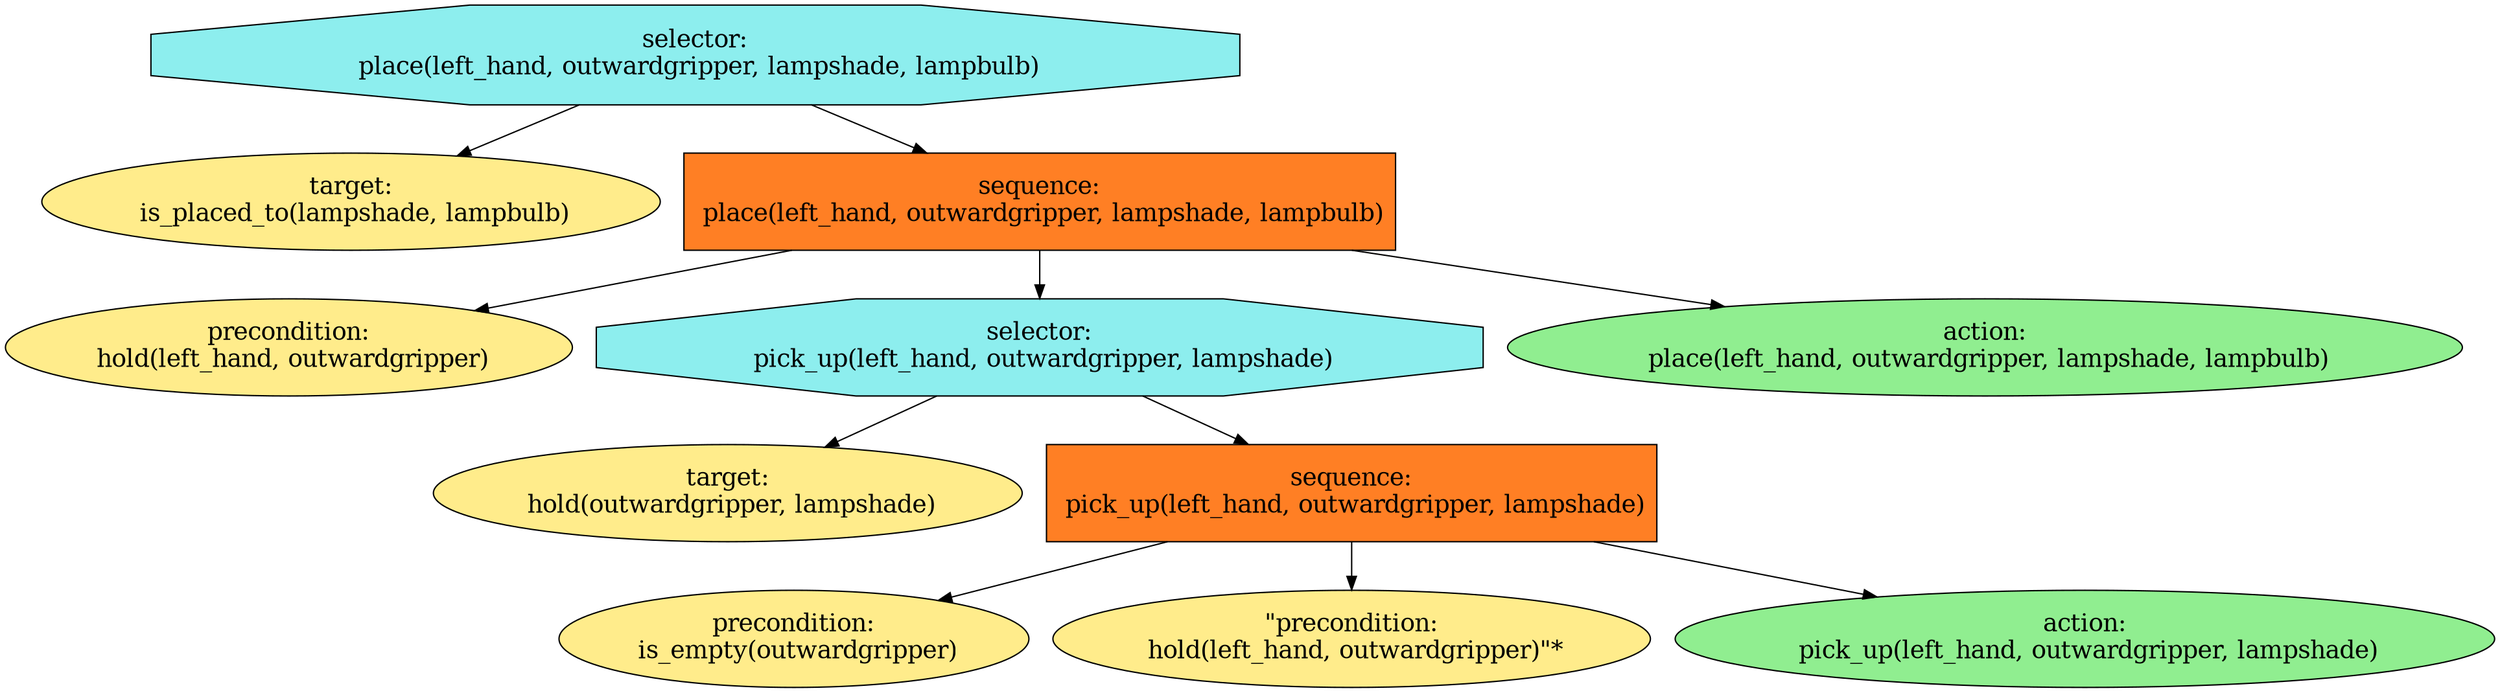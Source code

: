 digraph pastafarianism {
ordering=out;
graph [fontname="times-roman"];
node [fontname="times-roman"];
edge [fontname="times-roman"];
"selector:
 place(left_hand, outwardgripper, lampshade, lampbulb)" [fillcolor=darkslategray2, fontcolor=black, fontsize=18, label="selector:
 place(left_hand, outwardgripper, lampshade, lampbulb)", shape=octagon, style=filled];
"target:
 is_placed_to(lampshade, lampbulb)" [fillcolor=lightgoldenrod1, fontcolor=black, fontsize=18, height=1.0, label="target:
 is_placed_to(lampshade, lampbulb)", shape=ellipse, style=filled];
"selector:
 place(left_hand, outwardgripper, lampshade, lampbulb)" -> "target:
 is_placed_to(lampshade, lampbulb)";
"sequence:
 place(left_hand, outwardgripper, lampshade, lampbulb)" [fillcolor=chocolate1, fontcolor=black, fontsize=18, height=1.0, label="sequence:
 place(left_hand, outwardgripper, lampshade, lampbulb)", shape=box, style=filled];
"selector:
 place(left_hand, outwardgripper, lampshade, lampbulb)" -> "sequence:
 place(left_hand, outwardgripper, lampshade, lampbulb)";
"precondition:
 hold(left_hand, outwardgripper)" [fillcolor=lightgoldenrod1, fontcolor=black, fontsize=18, height=1.0, label="precondition:
 hold(left_hand, outwardgripper)", shape=ellipse, style=filled];
"sequence:
 place(left_hand, outwardgripper, lampshade, lampbulb)" -> "precondition:
 hold(left_hand, outwardgripper)";
"selector:
 pick_up(left_hand, outwardgripper, lampshade)" [fillcolor=darkslategray2, fontcolor=black, fontsize=18, height=1.0, label="selector:
 pick_up(left_hand, outwardgripper, lampshade)", shape=octagon, style=filled];
"sequence:
 place(left_hand, outwardgripper, lampshade, lampbulb)" -> "selector:
 pick_up(left_hand, outwardgripper, lampshade)";
"target:
 hold(outwardgripper, lampshade)" [fillcolor=lightgoldenrod1, fontcolor=black, fontsize=18, height=1.0, label="target:
 hold(outwardgripper, lampshade)", shape=ellipse, style=filled];
"selector:
 pick_up(left_hand, outwardgripper, lampshade)" -> "target:
 hold(outwardgripper, lampshade)";
"sequence:
 pick_up(left_hand, outwardgripper, lampshade)" [fillcolor=chocolate1, fontcolor=black, fontsize=18, height=1.0, label="sequence:
 pick_up(left_hand, outwardgripper, lampshade)", shape=box, style=filled];
"selector:
 pick_up(left_hand, outwardgripper, lampshade)" -> "sequence:
 pick_up(left_hand, outwardgripper, lampshade)";
"precondition:
 is_empty(outwardgripper)" [fillcolor=lightgoldenrod1, fontcolor=black, fontsize=18, height=1.0, label="precondition:
 is_empty(outwardgripper)", shape=ellipse, style=filled];
"sequence:
 pick_up(left_hand, outwardgripper, lampshade)" -> "precondition:
 is_empty(outwardgripper)";
"\"precondition:\n hold(left_hand, outwardgripper)\"*" [fillcolor=lightgoldenrod1, fontcolor=black, fontsize=18, height=1.0, label="\"precondition:\n hold(left_hand, outwardgripper)\"*", shape=ellipse, style=filled];
"sequence:
 pick_up(left_hand, outwardgripper, lampshade)" -> "\"precondition:\n hold(left_hand, outwardgripper)\"*";
"action:
 pick_up(left_hand, outwardgripper, lampshade)" [fillcolor=lightgreen, fontcolor=black, fontsize=18, height=1.0, label="action:
 pick_up(left_hand, outwardgripper, lampshade)", shape=ellipse, style=filled];
"sequence:
 pick_up(left_hand, outwardgripper, lampshade)" -> "action:
 pick_up(left_hand, outwardgripper, lampshade)";
"action:
 place(left_hand, outwardgripper, lampshade, lampbulb)" [fillcolor=lightgreen, fontcolor=black, fontsize=18, height=1.0, label="action:
 place(left_hand, outwardgripper, lampshade, lampbulb)", shape=ellipse, style=filled];
"sequence:
 place(left_hand, outwardgripper, lampshade, lampbulb)" -> "action:
 place(left_hand, outwardgripper, lampshade, lampbulb)";
}
